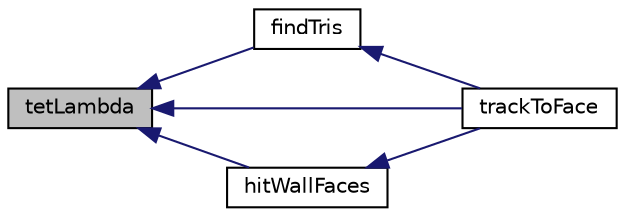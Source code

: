 digraph "tetLambda"
{
  bgcolor="transparent";
  edge [fontname="Helvetica",fontsize="10",labelfontname="Helvetica",labelfontsize="10"];
  node [fontname="Helvetica",fontsize="10",shape=record];
  rankdir="LR";
  Node1 [label="tetLambda",height=0.2,width=0.4,color="black", fillcolor="grey75", style="filled", fontcolor="black"];
  Node1 -> Node2 [dir="back",color="midnightblue",fontsize="10",style="solid",fontname="Helvetica"];
  Node2 [label="findTris",height=0.2,width=0.4,color="black",URL="$a01813.html#ad3d0cd0f336de0fc99ee257019aa339e",tooltip="Find the tet tri faces between position and tet centre. "];
  Node2 -> Node3 [dir="back",color="midnightblue",fontsize="10",style="solid",fontname="Helvetica"];
  Node3 [label="trackToFace",height=0.2,width=0.4,color="black",URL="$a01813.html#a843767f232f5b61884dcd757558591e0"];
  Node1 -> Node4 [dir="back",color="midnightblue",fontsize="10",style="solid",fontname="Helvetica"];
  Node4 [label="hitWallFaces",height=0.2,width=0.4,color="black",URL="$a01813.html#abf78981c0a99e9f135ebc37efcfd1544"];
  Node4 -> Node3 [dir="back",color="midnightblue",fontsize="10",style="solid",fontname="Helvetica"];
  Node1 -> Node3 [dir="back",color="midnightblue",fontsize="10",style="solid",fontname="Helvetica"];
}
